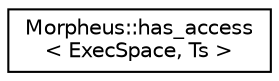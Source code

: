 digraph "Graphical Class Hierarchy"
{
 // LATEX_PDF_SIZE
  edge [fontname="Helvetica",fontsize="10",labelfontname="Helvetica",labelfontsize="10"];
  node [fontname="Helvetica",fontsize="10",shape=record];
  rankdir="LR";
  Node0 [label="Morpheus::has_access\l\< ExecSpace, Ts \>",height=0.2,width=0.4,color="black", fillcolor="white", style="filled",URL="$structMorpheus_1_1has__access.html",tooltip="Takes arbitrary number of containers and checks if ExecSpace has access to the memory space of all of..."];
}
